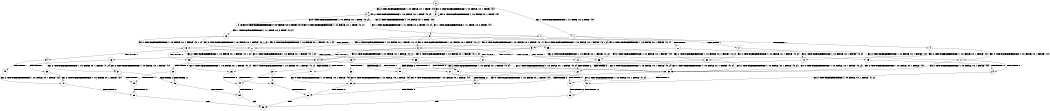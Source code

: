 digraph BCG {
size = "7, 10.5";
center = TRUE;
node [shape = circle];
0 [peripheries = 2];
0 -> 1 [label = "EX !1 !ATOMIC_EXCH_BRANCH (1, +1, TRUE, +0, 2, TRUE) !{0}"];
0 -> 2 [label = "EX !2 !ATOMIC_EXCH_BRANCH (1, +0, FALSE, +0, 1, TRUE) !{0}"];
0 -> 3 [label = "EX !0 !ATOMIC_EXCH_BRANCH (1, +0, FALSE, +0, 1, TRUE) !{0}"];
1 -> 4 [label = "TERMINATE !1"];
1 -> 5 [label = "EX !2 !ATOMIC_EXCH_BRANCH (1, +0, FALSE, +0, 1, FALSE) !{0, 1}"];
1 -> 6 [label = "EX !0 !ATOMIC_EXCH_BRANCH (1, +0, FALSE, +0, 1, FALSE) !{0, 1}"];
2 -> 7 [label = "EX !1 !ATOMIC_EXCH_BRANCH (1, +1, TRUE, +0, 2, TRUE) !{0, 2}"];
2 -> 8 [label = "EX !0 !ATOMIC_EXCH_BRANCH (1, +0, FALSE, +0, 1, TRUE) !{0, 2}"];
2 -> 2 [label = "EX !2 !ATOMIC_EXCH_BRANCH (1, +0, FALSE, +0, 1, TRUE) !{0, 2}"];
3 -> 9 [label = "EX !1 !ATOMIC_EXCH_BRANCH (1, +1, TRUE, +0, 2, TRUE) !{0}"];
3 -> 8 [label = "EX !2 !ATOMIC_EXCH_BRANCH (1, +0, FALSE, +0, 1, TRUE) !{0}"];
3 -> 3 [label = "EX !0 !ATOMIC_EXCH_BRANCH (1, +0, FALSE, +0, 1, TRUE) !{0}"];
4 -> 10 [label = "EX !2 !ATOMIC_EXCH_BRANCH (1, +0, FALSE, +0, 1, FALSE) !{0}"];
4 -> 11 [label = "EX !0 !ATOMIC_EXCH_BRANCH (1, +0, FALSE, +0, 1, FALSE) !{0}"];
5 -> 12 [label = "TERMINATE !1"];
5 -> 13 [label = "TERMINATE !2"];
5 -> 14 [label = "EX !0 !ATOMIC_EXCH_BRANCH (1, +0, FALSE, +0, 1, FALSE) !{0, 1, 2}"];
6 -> 15 [label = "TERMINATE !1"];
6 -> 16 [label = "TERMINATE !0"];
6 -> 14 [label = "EX !2 !ATOMIC_EXCH_BRANCH (1, +0, FALSE, +0, 1, FALSE) !{0, 1}"];
7 -> 17 [label = "TERMINATE !1"];
7 -> 18 [label = "EX !0 !ATOMIC_EXCH_BRANCH (1, +0, FALSE, +0, 1, FALSE) !{0, 1, 2}"];
7 -> 5 [label = "EX !2 !ATOMIC_EXCH_BRANCH (1, +0, FALSE, +0, 1, FALSE) !{0, 1, 2}"];
8 -> 19 [label = "EX !1 !ATOMIC_EXCH_BRANCH (1, +1, TRUE, +0, 2, TRUE) !{0, 2}"];
8 -> 8 [label = "EX !2 !ATOMIC_EXCH_BRANCH (1, +0, FALSE, +0, 1, TRUE) !{0, 2}"];
8 -> 8 [label = "EX !0 !ATOMIC_EXCH_BRANCH (1, +0, FALSE, +0, 1, TRUE) !{0, 2}"];
9 -> 20 [label = "TERMINATE !1"];
9 -> 21 [label = "EX !2 !ATOMIC_EXCH_BRANCH (1, +0, FALSE, +0, 1, FALSE) !{0, 1}"];
9 -> 6 [label = "EX !0 !ATOMIC_EXCH_BRANCH (1, +0, FALSE, +0, 1, FALSE) !{0, 1}"];
10 -> 22 [label = "TERMINATE !2"];
10 -> 23 [label = "EX !0 !ATOMIC_EXCH_BRANCH (1, +0, FALSE, +0, 1, FALSE) !{0, 2}"];
11 -> 24 [label = "TERMINATE !0"];
11 -> 23 [label = "EX !2 !ATOMIC_EXCH_BRANCH (1, +0, FALSE, +0, 1, FALSE) !{0}"];
12 -> 22 [label = "TERMINATE !2"];
12 -> 23 [label = "EX !0 !ATOMIC_EXCH_BRANCH (1, +0, FALSE, +0, 1, FALSE) !{0, 2}"];
13 -> 25 [label = "TERMINATE !1"];
13 -> 26 [label = "EX !0 !ATOMIC_EXCH_BRANCH (1, +0, FALSE, +0, 1, FALSE) !{0, 1}"];
14 -> 27 [label = "TERMINATE !1"];
14 -> 28 [label = "TERMINATE !2"];
14 -> 29 [label = "TERMINATE !0"];
15 -> 24 [label = "TERMINATE !0"];
15 -> 23 [label = "EX !2 !ATOMIC_EXCH_BRANCH (1, +0, FALSE, +0, 1, FALSE) !{0}"];
16 -> 30 [label = "TERMINATE !1"];
16 -> 31 [label = "EX !2 !ATOMIC_EXCH_BRANCH (1, +0, FALSE, +0, 1, FALSE) !{1}"];
17 -> 32 [label = "EX !0 !ATOMIC_EXCH_BRANCH (1, +0, FALSE, +0, 1, FALSE) !{0, 2}"];
17 -> 10 [label = "EX !2 !ATOMIC_EXCH_BRANCH (1, +0, FALSE, +0, 1, FALSE) !{0, 2}"];
18 -> 33 [label = "TERMINATE !1"];
18 -> 34 [label = "TERMINATE !0"];
18 -> 14 [label = "EX !2 !ATOMIC_EXCH_BRANCH (1, +0, FALSE, +0, 1, FALSE) !{0, 1, 2}"];
19 -> 35 [label = "TERMINATE !1"];
19 -> 21 [label = "EX !2 !ATOMIC_EXCH_BRANCH (1, +0, FALSE, +0, 1, FALSE) !{0, 1, 2}"];
19 -> 18 [label = "EX !0 !ATOMIC_EXCH_BRANCH (1, +0, FALSE, +0, 1, FALSE) !{0, 1, 2}"];
20 -> 36 [label = "EX !2 !ATOMIC_EXCH_BRANCH (1, +0, FALSE, +0, 1, FALSE) !{0}"];
20 -> 11 [label = "EX !0 !ATOMIC_EXCH_BRANCH (1, +0, FALSE, +0, 1, FALSE) !{0}"];
21 -> 37 [label = "TERMINATE !1"];
21 -> 38 [label = "TERMINATE !2"];
21 -> 14 [label = "EX !0 !ATOMIC_EXCH_BRANCH (1, +0, FALSE, +0, 1, FALSE) !{0, 1, 2}"];
22 -> 39 [label = "EX !0 !ATOMIC_EXCH_BRANCH (1, +0, FALSE, +0, 1, FALSE) !{0}"];
23 -> 40 [label = "TERMINATE !2"];
23 -> 41 [label = "TERMINATE !0"];
24 -> 42 [label = "EX !2 !ATOMIC_EXCH_BRANCH (1, +0, FALSE, +0, 1, FALSE) !{1, 2}"];
25 -> 39 [label = "EX !0 !ATOMIC_EXCH_BRANCH (1, +0, FALSE, +0, 1, FALSE) !{0}"];
26 -> 43 [label = "TERMINATE !1"];
26 -> 44 [label = "TERMINATE !0"];
27 -> 40 [label = "TERMINATE !2"];
27 -> 41 [label = "TERMINATE !0"];
28 -> 43 [label = "TERMINATE !1"];
28 -> 44 [label = "TERMINATE !0"];
29 -> 45 [label = "TERMINATE !1"];
29 -> 46 [label = "TERMINATE !2"];
30 -> 47 [label = "EX !2 !ATOMIC_EXCH_BRANCH (1, +0, FALSE, +0, 1, FALSE) !{2}"];
31 -> 45 [label = "TERMINATE !1"];
31 -> 46 [label = "TERMINATE !2"];
32 -> 48 [label = "TERMINATE !0"];
32 -> 23 [label = "EX !2 !ATOMIC_EXCH_BRANCH (1, +0, FALSE, +0, 1, FALSE) !{0, 2}"];
33 -> 48 [label = "TERMINATE !0"];
33 -> 23 [label = "EX !2 !ATOMIC_EXCH_BRANCH (1, +0, FALSE, +0, 1, FALSE) !{0, 2}"];
34 -> 49 [label = "TERMINATE !1"];
34 -> 31 [label = "EX !2 !ATOMIC_EXCH_BRANCH (1, +0, FALSE, +0, 1, FALSE) !{1, 2}"];
35 -> 36 [label = "EX !2 !ATOMIC_EXCH_BRANCH (1, +0, FALSE, +0, 1, FALSE) !{0, 2}"];
35 -> 32 [label = "EX !0 !ATOMIC_EXCH_BRANCH (1, +0, FALSE, +0, 1, FALSE) !{0, 2}"];
36 -> 50 [label = "TERMINATE !2"];
36 -> 23 [label = "EX !0 !ATOMIC_EXCH_BRANCH (1, +0, FALSE, +0, 1, FALSE) !{0, 2}"];
37 -> 50 [label = "TERMINATE !2"];
37 -> 23 [label = "EX !0 !ATOMIC_EXCH_BRANCH (1, +0, FALSE, +0, 1, FALSE) !{0, 2}"];
38 -> 51 [label = "TERMINATE !1"];
38 -> 26 [label = "EX !0 !ATOMIC_EXCH_BRANCH (1, +0, FALSE, +0, 1, FALSE) !{0, 1}"];
39 -> 52 [label = "TERMINATE !0"];
40 -> 52 [label = "TERMINATE !0"];
41 -> 53 [label = "TERMINATE !2"];
42 -> 53 [label = "TERMINATE !2"];
43 -> 52 [label = "TERMINATE !0"];
44 -> 54 [label = "TERMINATE !1"];
45 -> 55 [label = "TERMINATE !2"];
46 -> 54 [label = "TERMINATE !1"];
47 -> 55 [label = "TERMINATE !2"];
48 -> 42 [label = "EX !2 !ATOMIC_EXCH_BRANCH (1, +0, FALSE, +0, 1, FALSE) !{1, 2}"];
49 -> 47 [label = "EX !2 !ATOMIC_EXCH_BRANCH (1, +0, FALSE, +0, 1, FALSE) !{2}"];
50 -> 39 [label = "EX !0 !ATOMIC_EXCH_BRANCH (1, +0, FALSE, +0, 1, FALSE) !{0}"];
51 -> 39 [label = "EX !0 !ATOMIC_EXCH_BRANCH (1, +0, FALSE, +0, 1, FALSE) !{0}"];
52 -> 56 [label = "exit"];
53 -> 56 [label = "exit"];
54 -> 56 [label = "exit"];
55 -> 56 [label = "exit"];
}
